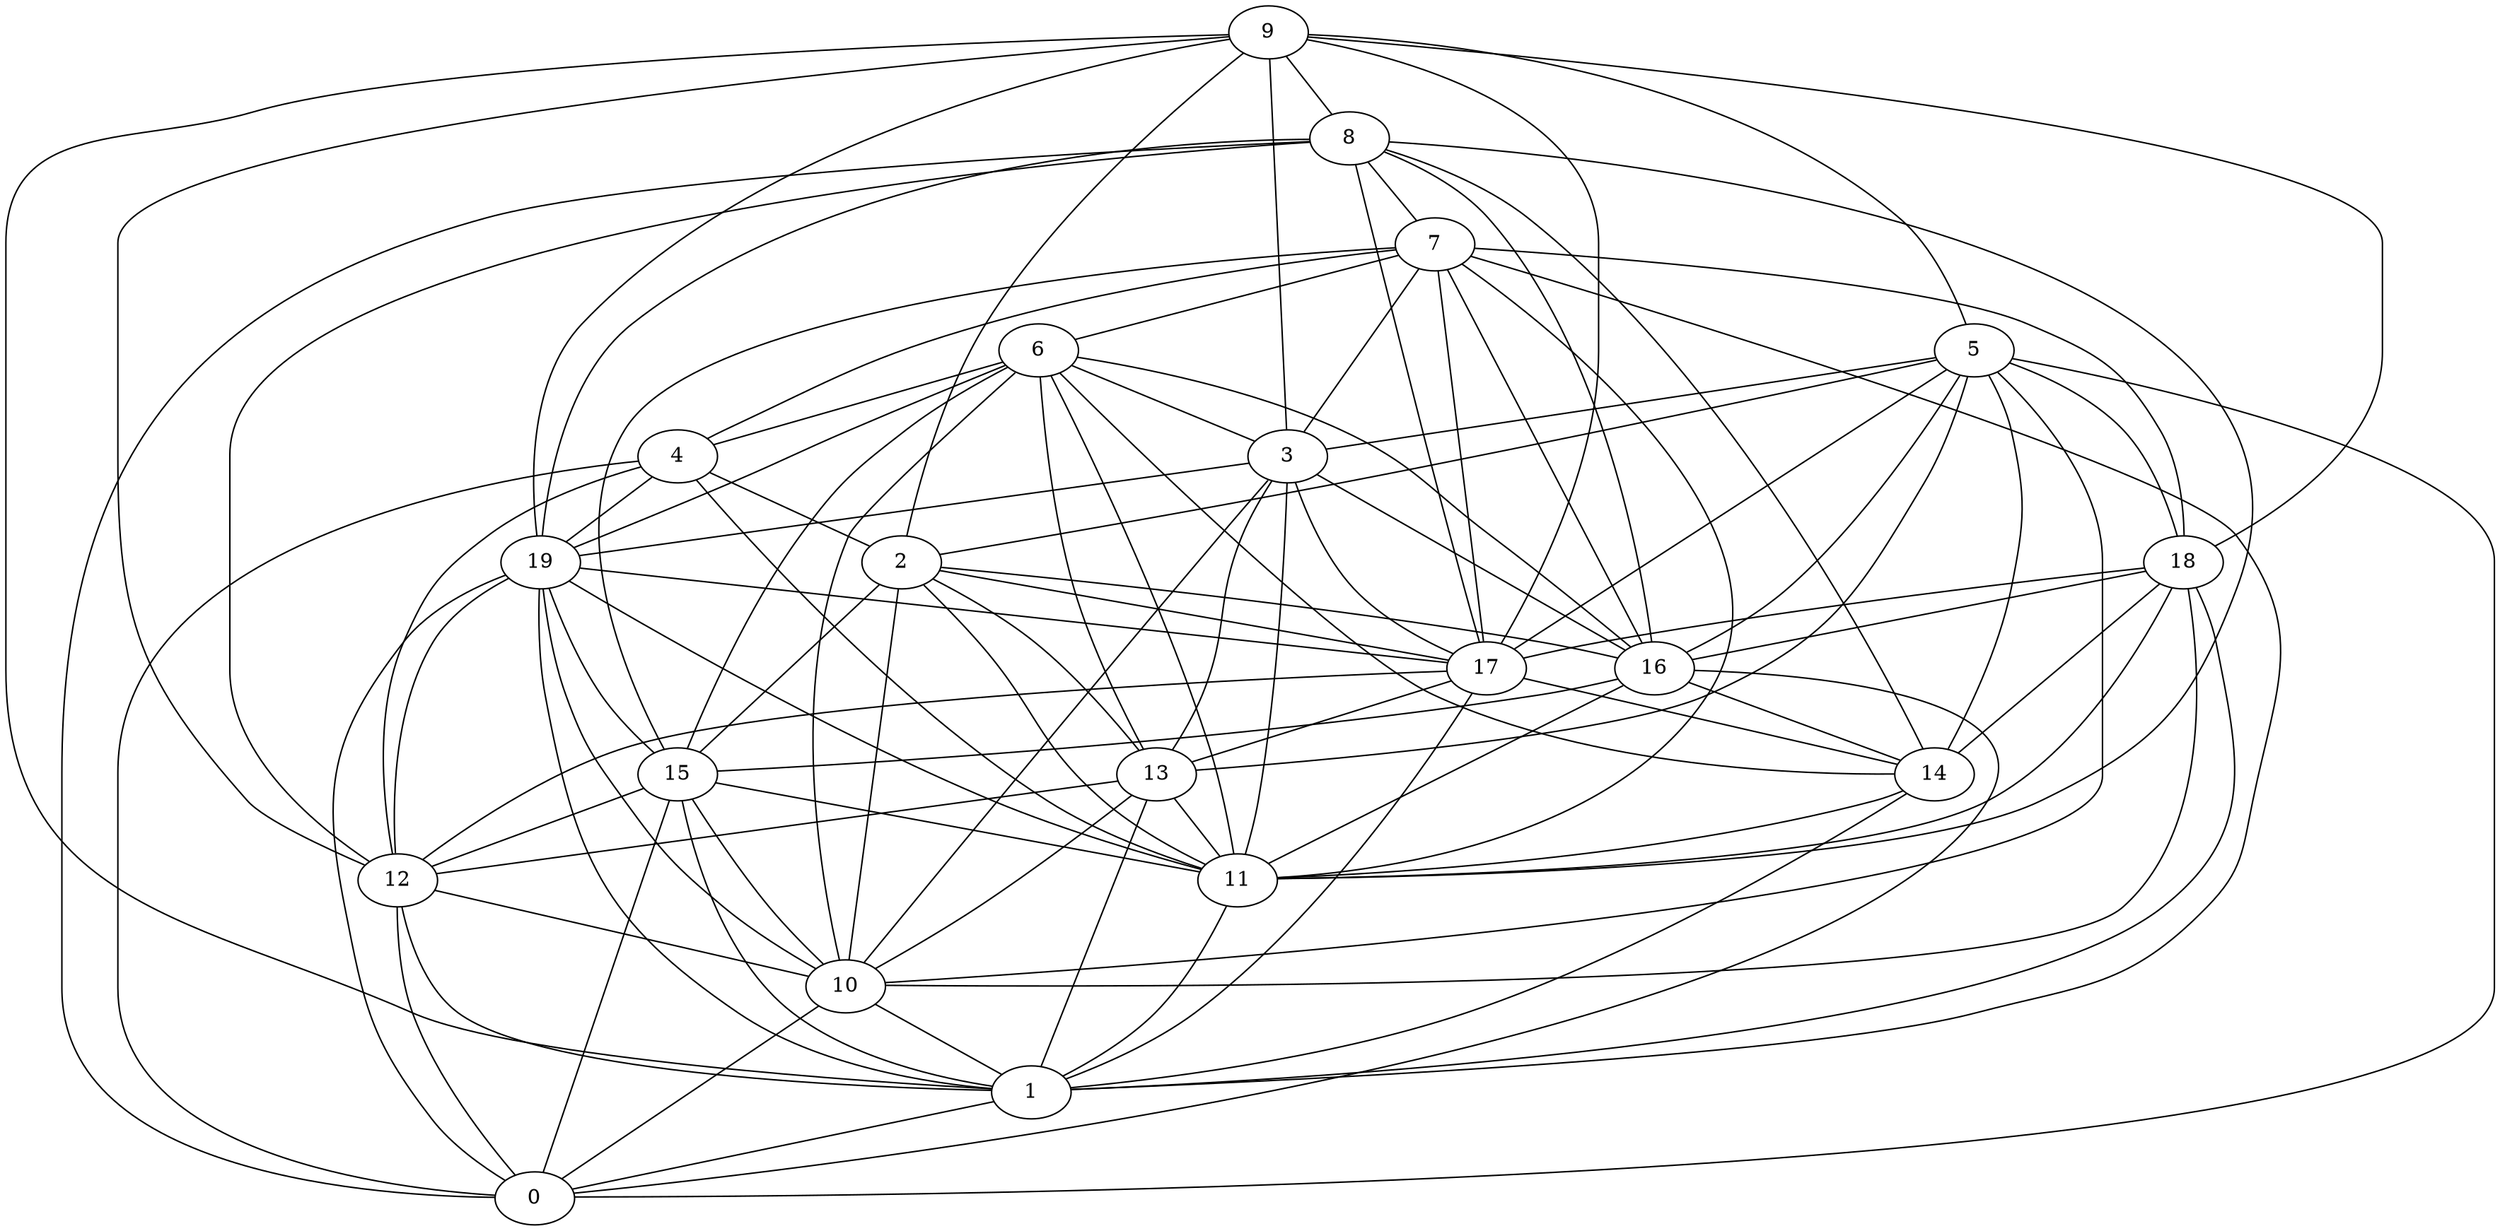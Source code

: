 digraph GG_graph {

subgraph G_graph {
edge [color = black]
"12" -> "1" [dir = none]
"12" -> "10" [dir = none]
"3" -> "13" [dir = none]
"3" -> "17" [dir = none]
"16" -> "14" [dir = none]
"16" -> "0" [dir = none]
"16" -> "11" [dir = none]
"8" -> "0" [dir = none]
"8" -> "19" [dir = none]
"8" -> "7" [dir = none]
"8" -> "17" [dir = none]
"17" -> "12" [dir = none]
"17" -> "13" [dir = none]
"17" -> "14" [dir = none]
"17" -> "1" [dir = none]
"7" -> "17" [dir = none]
"7" -> "18" [dir = none]
"7" -> "11" [dir = none]
"7" -> "15" [dir = none]
"2" -> "17" [dir = none]
"2" -> "15" [dir = none]
"2" -> "16" [dir = none]
"4" -> "12" [dir = none]
"4" -> "11" [dir = none]
"4" -> "0" [dir = none]
"10" -> "0" [dir = none]
"10" -> "1" [dir = none]
"13" -> "12" [dir = none]
"13" -> "1" [dir = none]
"15" -> "11" [dir = none]
"15" -> "1" [dir = none]
"15" -> "10" [dir = none]
"15" -> "12" [dir = none]
"18" -> "11" [dir = none]
"18" -> "14" [dir = none]
"18" -> "16" [dir = none]
"19" -> "11" [dir = none]
"19" -> "10" [dir = none]
"19" -> "0" [dir = none]
"19" -> "12" [dir = none]
"19" -> "17" [dir = none]
"6" -> "11" [dir = none]
"6" -> "14" [dir = none]
"6" -> "4" [dir = none]
"6" -> "15" [dir = none]
"6" -> "3" [dir = none]
"9" -> "17" [dir = none]
"9" -> "19" [dir = none]
"9" -> "3" [dir = none]
"9" -> "18" [dir = none]
"5" -> "18" [dir = none]
"5" -> "2" [dir = none]
"5" -> "0" [dir = none]
"5" -> "10" [dir = none]
"5" -> "16" [dir = none]
"5" -> "14" [dir = none]
"5" -> "13" [dir = none]
"12" -> "0" [dir = none]
"6" -> "16" [dir = none]
"3" -> "10" [dir = none]
"3" -> "19" [dir = none]
"18" -> "10" [dir = none]
"2" -> "11" [dir = none]
"7" -> "3" [dir = none]
"8" -> "11" [dir = none]
"9" -> "8" [dir = none]
"8" -> "12" [dir = none]
"6" -> "10" [dir = none]
"13" -> "10" [dir = none]
"9" -> "5" [dir = none]
"5" -> "17" [dir = none]
"19" -> "15" [dir = none]
"11" -> "1" [dir = none]
"18" -> "1" [dir = none]
"9" -> "2" [dir = none]
"19" -> "1" [dir = none]
"5" -> "3" [dir = none]
"2" -> "10" [dir = none]
"6" -> "13" [dir = none]
"8" -> "16" [dir = none]
"6" -> "19" [dir = none]
"14" -> "1" [dir = none]
"9" -> "12" [dir = none]
"3" -> "11" [dir = none]
"16" -> "15" [dir = none]
"8" -> "14" [dir = none]
"15" -> "0" [dir = none]
"4" -> "19" [dir = none]
"1" -> "0" [dir = none]
"3" -> "16" [dir = none]
"7" -> "4" [dir = none]
"7" -> "1" [dir = none]
"14" -> "11" [dir = none]
"13" -> "11" [dir = none]
"9" -> "1" [dir = none]
"2" -> "13" [dir = none]
"7" -> "6" [dir = none]
"4" -> "2" [dir = none]
"7" -> "16" [dir = none]
"18" -> "17" [dir = none]
}

}
